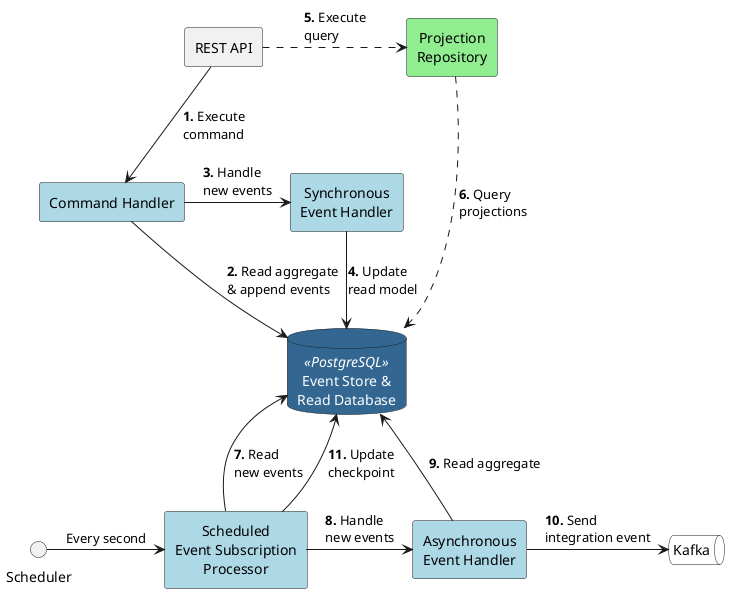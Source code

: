 @startuml

scale max 1024 width
scale max 800 height

skinparam defaultTextAlignment center
skinparam componentStyle rectangle
skinparam packageStyle rectangle

skinparam database {
  BackgroundColor<<PostgreSQL>> #336791
  FontColor White
}

component "REST API" as API

component "Command Handler" as CommandHandler #lightblue

component "Scheduled\nEvent Subscription\nProcessor" as ScheduledEventSubscriptionProcessor #lightblue

component "Synchronous\nEvent Handler" as SyncEventHandler #lightblue

component "Asynchronous\nEvent Handler" as AsyncEventHandler #lightblue

component "Projection\nRepository" as Repository #lightgreen

database "Event Store &\nRead Database" as Postgres <<PostgreSQL>>

queue Kafka #White

API -> CommandHandler: **1.** Execute\lcommand
CommandHandler --> Postgres: **2.** Read aggregate\l& append events
CommandHandler -> SyncEventHandler: **3.** Handle\lnew events
SyncEventHandler --> Postgres: **4.** Update\lread model
API .> Repository: **5.** Execute\lquery
Repository ...> Postgres: **6.** Query\lprojections
Scheduler -right-> ScheduledEventSubscriptionProcessor: Every second
ScheduledEventSubscriptionProcessor -up-> Postgres: **7.** Read\lnew events
ScheduledEventSubscriptionProcessor -> AsyncEventHandler: **8.** Handle\lnew events
AsyncEventHandler --> Postgres: **9.** Read aggregate
AsyncEventHandler -right-> Kafka: **10.** Send\lintegration event
ScheduledEventSubscriptionProcessor --> Postgres: **11.** Update\lcheckpoint

@enduml

